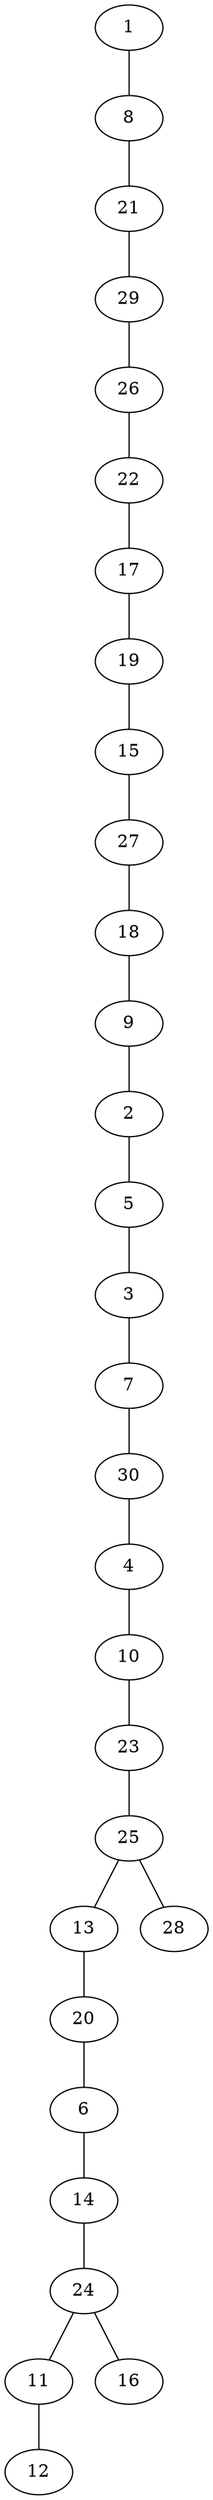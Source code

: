 graph arbol_DFS_I_G_1 {
    1;
    8;
    21;
    29;
    26;
    22;
    17;
    19;
    15;
    27;
    18;
    9;
    2;
    5;
    3;
    7;
    30;
    4;
    10;
    23;
    25;
    13;
    20;
    6;
    14;
    24;
    11;
    12;
    16;
    28;
    1 -- 8;
    8 -- 21;
    21 -- 29;
    29 -- 26;
    26 -- 22;
    22 -- 17;
    17 -- 19;
    19 -- 15;
    15 -- 27;
    27 -- 18;
    18 -- 9;
    9 -- 2;
    2 -- 5;
    5 -- 3;
    3 -- 7;
    7 -- 30;
    30 -- 4;
    4 -- 10;
    10 -- 23;
    23 -- 25;
    25 -- 13;
    13 -- 20;
    20 -- 6;
    6 -- 14;
    14 -- 24;
    24 -- 11;
    11 -- 12;
    24 -- 16;
    25 -- 28;
}